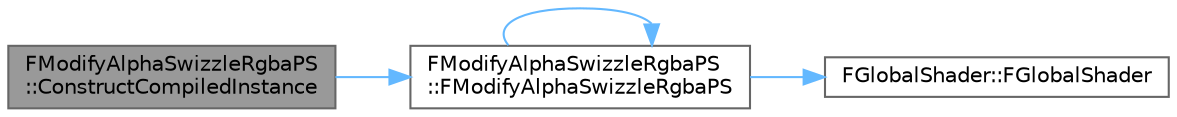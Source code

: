 digraph "FModifyAlphaSwizzleRgbaPS::ConstructCompiledInstance"
{
 // INTERACTIVE_SVG=YES
 // LATEX_PDF_SIZE
  bgcolor="transparent";
  edge [fontname=Helvetica,fontsize=10,labelfontname=Helvetica,labelfontsize=10];
  node [fontname=Helvetica,fontsize=10,shape=box,height=0.2,width=0.4];
  rankdir="LR";
  Node1 [id="Node000001",label="FModifyAlphaSwizzleRgbaPS\l::ConstructCompiledInstance",height=0.2,width=0.4,color="gray40", fillcolor="grey60", style="filled", fontcolor="black",tooltip=" "];
  Node1 -> Node2 [id="edge1_Node000001_Node000002",color="steelblue1",style="solid",tooltip=" "];
  Node2 [id="Node000002",label="FModifyAlphaSwizzleRgbaPS\l::FModifyAlphaSwizzleRgbaPS",height=0.2,width=0.4,color="grey40", fillcolor="white", style="filled",URL="$d1/dfd/classFModifyAlphaSwizzleRgbaPS.html#a26409c2d9121ee2d86e5f6fcb1101f01",tooltip=" "];
  Node2 -> Node3 [id="edge2_Node000002_Node000003",color="steelblue1",style="solid",tooltip=" "];
  Node3 [id="Node000003",label="FGlobalShader::FGlobalShader",height=0.2,width=0.4,color="grey40", fillcolor="white", style="filled",URL="$d6/dce/classFGlobalShader.html#acd4e07ac7a782a4d79852c04b5c0d1a9",tooltip=" "];
  Node2 -> Node2 [id="edge3_Node000002_Node000002",color="steelblue1",style="solid",tooltip=" "];
}

